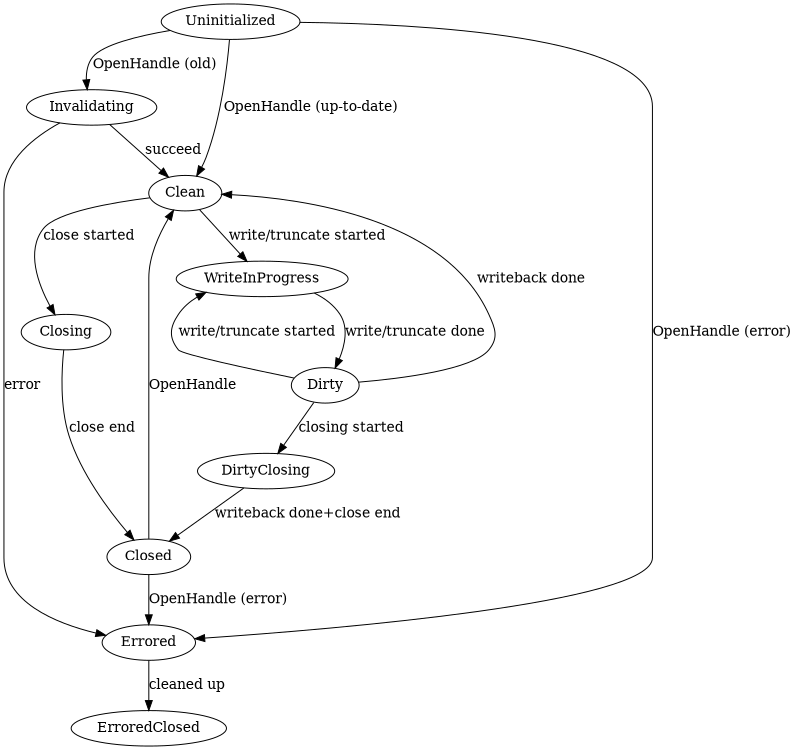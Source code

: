 #!dot -Tpng cachedblobentry_fsm.gv -ocachedblobentry_fsm.png 
digraph finite_state_machine {
	rankdir=TB;
	size="8,5";
  graph [ dpi = 300 ]; 

	Uninitialized -> Invalidating [ label = "OpenHandle (old)" ];
	Uninitialized -> Clean [ label = "OpenHandle (up-to-date)" ];
	Uninitialized -> Errored [ label = "OpenHandle (error)" ];
  Invalidating -> Clean [ label = "succeed" ];
  Invalidating -> Errored [ label = "error" ];
  Errored -> ErroredClosed [ label = "cleaned up" ];
  Clean -> WriteInProgress [ label = "write/truncate started" ];
  Clean -> Closing [ label = "close started" ];
  WriteInProgress -> Dirty [ label = "write/truncate done" ];
  Dirty -> Clean [ label = "writeback done" ];
  Dirty -> WriteInProgress [ label = "write/truncate started" ];
  Dirty -> DirtyClosing [ label = "closing started" ];
  Closing -> Closed [ label = "close end" ];
  DirtyClosing -> Closed [ label = "writeback done+close end" ];
  Closed -> Clean [ label = "OpenHandle" ];
	Closed -> Errored [ label = "OpenHandle (error)" ];
}
